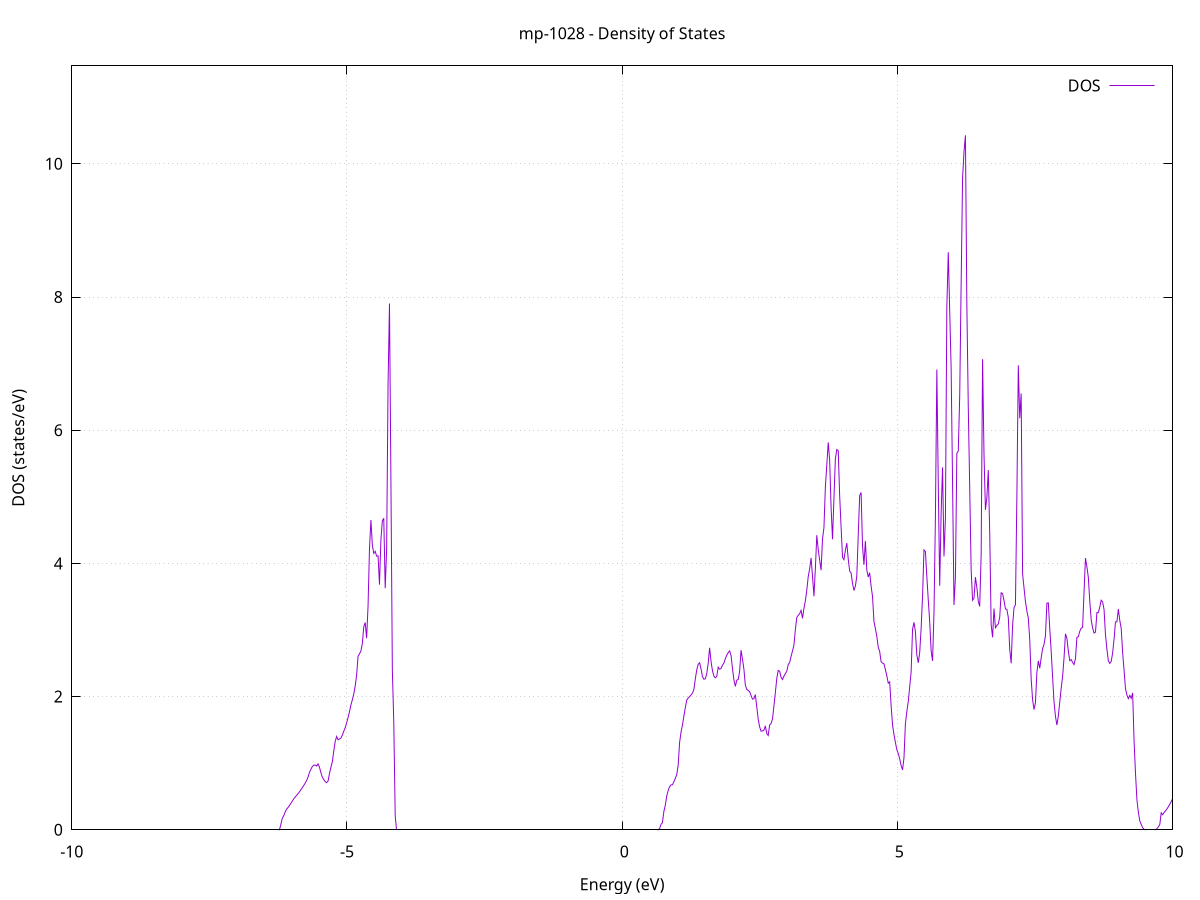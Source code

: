 set title 'mp-1028 - Density of States'
set xlabel 'Energy (eV)'
set ylabel 'DOS (states/eV)'
set grid
set xrange [-10:10]
set yrange [0:11.471]
set xzeroaxis lt -1
set terminal png size 800,600
set output 'mp-1028_dos_gnuplot.png'
plot '-' using 1:2 with lines title 'DOS'
-34.713100 0.000000
-34.687200 0.000000
-34.661200 0.000000
-34.635200 0.000000
-34.609300 0.000000
-34.583300 0.000000
-34.557300 0.000000
-34.531400 0.000000
-34.505400 0.000000
-34.479400 0.000000
-34.453500 0.000000
-34.427500 0.000000
-34.401500 0.000000
-34.375600 0.000000
-34.349600 0.000000
-34.323600 0.000000
-34.297700 0.000000
-34.271700 0.000000
-34.245700 0.000000
-34.219700 0.000000
-34.193800 0.000000
-34.167800 0.000000
-34.141800 0.000000
-34.115900 0.000000
-34.089900 0.000000
-34.063900 0.000000
-34.038000 0.000000
-34.012000 0.000000
-33.986000 0.000000
-33.960100 0.000000
-33.934100 0.000000
-33.908100 0.000000
-33.882200 0.000000
-33.856200 0.000000
-33.830200 0.000000
-33.804300 0.000000
-33.778300 0.000000
-33.752300 0.000000
-33.726400 0.000000
-33.700400 0.000000
-33.674400 0.000000
-33.648500 0.000000
-33.622500 0.000000
-33.596500 0.000000
-33.570600 0.000000
-33.544600 0.000000
-33.518600 0.000000
-33.492700 0.000000
-33.466700 0.000000
-33.440700 0.000000
-33.414800 0.000000
-33.388800 0.000000
-33.362800 0.000000
-33.336900 0.000000
-33.310900 0.000000
-33.284900 0.000000
-33.259000 0.000000
-33.233000 0.000000
-33.207000 0.000000
-33.181100 0.000000
-33.155100 0.000000
-33.129100 0.000000
-33.103200 0.000000
-33.077200 0.000000
-33.051200 0.000000
-33.025200 0.000000
-32.999300 0.000000
-32.973300 0.000000
-32.947300 0.000000
-32.921400 0.000000
-32.895400 0.000000
-32.869400 0.000000
-32.843500 0.000000
-32.817500 0.000000
-32.791500 0.000000
-32.765600 0.000000
-32.739600 0.000000
-32.713600 0.000000
-32.687700 0.000000
-32.661700 0.000000
-32.635700 0.000000
-32.609800 0.000000
-32.583800 0.000000
-32.557800 0.000000
-32.531900 0.000000
-32.505900 0.000000
-32.479900 0.000000
-32.454000 0.000000
-32.428000 0.000000
-32.402000 0.000000
-32.376100 0.000000
-32.350100 1066.499900
-32.324100 0.000000
-32.298200 0.000000
-32.272200 4.170200
-32.246200 234.002900
-32.220300 0.000000
-32.194300 1315.854600
-32.168300 93.539700
-32.142400 0.000000
-32.116400 0.000000
-32.090400 0.000000
-32.064500 0.000000
-32.038500 0.000000
-32.012500 0.000000
-31.986600 0.000000
-31.960600 0.000000
-31.934600 0.000000
-31.908600 0.000000
-31.882700 0.000000
-31.856700 0.000000
-31.830700 0.000000
-31.804800 0.000000
-31.778800 0.000000
-31.752800 0.000000
-31.726900 0.000000
-31.700900 0.000000
-31.674900 0.000000
-31.649000 0.000000
-31.623000 0.000000
-31.597000 0.000000
-31.571100 0.000000
-31.545100 0.000000
-31.519100 0.000000
-31.493200 0.000000
-31.467200 0.000000
-31.441200 0.000000
-31.415300 0.000000
-31.389300 0.000000
-31.363300 0.000000
-31.337400 0.000000
-31.311400 0.000000
-31.285400 0.000000
-31.259500 0.000000
-31.233500 0.000000
-31.207500 0.000000
-31.181600 0.000000
-31.155600 0.000000
-31.129600 0.000000
-31.103700 0.000000
-31.077700 0.000000
-31.051700 0.000000
-31.025800 0.000000
-30.999800 0.000000
-30.973800 0.000000
-30.947900 0.000000
-30.921900 0.000000
-30.895900 0.000000
-30.870000 0.000000
-30.844000 0.000000
-30.818000 0.000000
-30.792100 0.000000
-30.766100 0.000000
-30.740100 0.000000
-30.714100 0.000000
-30.688200 0.000000
-30.662200 0.000000
-30.636200 0.000000
-30.610300 0.000000
-30.584300 0.000000
-30.558300 0.000000
-30.532400 0.000000
-30.506400 0.000000
-30.480400 0.000000
-30.454500 0.000000
-30.428500 0.000000
-30.402500 0.000000
-30.376600 0.000000
-30.350600 0.000000
-30.324600 0.000000
-30.298700 0.000000
-30.272700 0.000000
-30.246700 0.000000
-30.220800 0.000000
-30.194800 0.000000
-30.168800 0.000000
-30.142900 0.000000
-30.116900 0.000000
-30.090900 0.000000
-30.065000 0.000000
-30.039000 0.000000
-30.013000 0.000000
-29.987100 0.000000
-29.961100 0.000000
-29.935100 0.000000
-29.909200 0.000000
-29.883200 0.000000
-29.857200 0.000000
-29.831300 0.000000
-29.805300 0.000000
-29.779300 0.000000
-29.753400 0.000000
-29.727400 0.000000
-29.701400 0.000000
-29.675500 0.000000
-29.649500 0.000000
-29.623500 0.000000
-29.597600 0.000000
-29.571600 0.000000
-29.545600 0.000000
-29.519600 0.000000
-29.493700 0.000000
-29.467700 0.000000
-29.441700 0.000000
-29.415800 0.000000
-29.389800 0.000000
-29.363800 0.000000
-29.337900 0.000000
-29.311900 0.000000
-29.285900 0.000000
-29.260000 0.000000
-29.234000 0.000000
-29.208000 0.000000
-29.182100 0.000000
-29.156100 0.000000
-29.130100 0.000000
-29.104200 0.000000
-29.078200 0.000000
-29.052200 0.000000
-29.026300 0.000000
-29.000300 0.000000
-28.974300 0.000000
-28.948400 0.000000
-28.922400 0.000000
-28.896400 0.000000
-28.870500 0.000000
-28.844500 0.000000
-28.818500 0.000000
-28.792600 0.000000
-28.766600 0.000000
-28.740600 0.000000
-28.714700 0.000000
-28.688700 0.000000
-28.662700 0.000000
-28.636800 0.000000
-28.610800 0.000000
-28.584800 0.000000
-28.558900 0.000000
-28.532900 0.000000
-28.506900 0.000000
-28.481000 0.000000
-28.455000 0.000000
-28.429000 0.000000
-28.403100 0.000000
-28.377100 0.000000
-28.351100 0.000000
-28.325100 0.000000
-28.299200 0.000000
-28.273200 0.000000
-28.247200 0.000000
-28.221300 0.000000
-28.195300 0.000000
-28.169300 0.000000
-28.143400 0.000000
-28.117400 0.000000
-28.091400 0.000000
-28.065500 0.000000
-28.039500 0.000000
-28.013500 0.000000
-27.987600 0.000000
-27.961600 0.000000
-27.935600 0.000000
-27.909700 0.000000
-27.883700 0.000000
-27.857700 0.000000
-27.831800 0.000000
-27.805800 0.000000
-27.779800 0.000000
-27.753900 0.000000
-27.727900 0.000000
-27.701900 0.000000
-27.676000 0.000000
-27.650000 0.000000
-27.624000 0.000000
-27.598100 0.000000
-27.572100 0.000000
-27.546100 0.000000
-27.520200 0.000000
-27.494200 0.000000
-27.468200 0.000000
-27.442300 0.000000
-27.416300 0.000000
-27.390300 0.000000
-27.364400 0.000000
-27.338400 0.000000
-27.312400 0.000000
-27.286500 0.000000
-27.260500 0.000000
-27.234500 0.000000
-27.208500 0.000000
-27.182600 0.000000
-27.156600 0.000000
-27.130600 0.000000
-27.104700 0.000000
-27.078700 0.000000
-27.052700 0.000000
-27.026800 0.000000
-27.000800 0.000000
-26.974800 0.000000
-26.948900 0.000000
-26.922900 0.000000
-26.896900 0.000000
-26.871000 0.000000
-26.845000 0.000000
-26.819000 0.000000
-26.793100 0.000000
-26.767100 0.000000
-26.741100 0.000000
-26.715200 0.000000
-26.689200 0.000000
-26.663200 0.000000
-26.637300 0.000000
-26.611300 0.000000
-26.585300 0.000000
-26.559400 0.000000
-26.533400 0.000000
-26.507400 0.000000
-26.481500 0.000000
-26.455500 0.000000
-26.429500 0.000000
-26.403600 0.000000
-26.377600 0.000000
-26.351600 0.000000
-26.325700 0.000000
-26.299700 0.000000
-26.273700 0.000000
-26.247800 0.000000
-26.221800 0.000000
-26.195800 0.000000
-26.169900 0.000000
-26.143900 0.000000
-26.117900 0.000000
-26.092000 0.000000
-26.066000 0.000000
-26.040000 0.000000
-26.014000 0.000000
-25.988100 0.000000
-25.962100 0.000000
-25.936100 0.000000
-25.910200 0.000000
-25.884200 0.000000
-25.858200 0.000000
-25.832300 0.000000
-25.806300 0.000000
-25.780300 0.000000
-25.754400 0.000000
-25.728400 0.000000
-25.702400 0.000000
-25.676500 0.000000
-25.650500 0.000000
-25.624500 0.000000
-25.598600 0.000000
-25.572600 0.000000
-25.546600 0.000000
-25.520700 0.000000
-25.494700 0.000000
-25.468700 0.000000
-25.442800 0.000000
-25.416800 0.000000
-25.390800 0.000000
-25.364900 0.000000
-25.338900 0.000000
-25.312900 0.000000
-25.287000 0.000000
-25.261000 0.000000
-25.235000 0.000000
-25.209100 0.000000
-25.183100 0.000000
-25.157100 0.000000
-25.131200 0.000000
-25.105200 0.000000
-25.079200 0.000000
-25.053300 0.000000
-25.027300 0.000000
-25.001300 0.000000
-24.975400 0.000000
-24.949400 0.000000
-24.923400 0.000000
-24.897500 0.000000
-24.871500 0.000000
-24.845500 0.000000
-24.819500 0.000000
-24.793600 0.000000
-24.767600 0.000000
-24.741600 0.000000
-24.715700 0.000000
-24.689700 0.000000
-24.663700 0.000000
-24.637800 0.000000
-24.611800 0.000000
-24.585800 0.000000
-24.559900 0.000000
-24.533900 0.000000
-24.507900 0.000000
-24.482000 0.000000
-24.456000 0.000000
-24.430000 0.000000
-24.404100 0.000000
-24.378100 0.000000
-24.352100 0.000000
-24.326200 0.000000
-24.300200 0.000000
-24.274200 0.000000
-24.248300 0.000000
-24.222300 0.000000
-24.196300 0.000000
-24.170400 0.000000
-24.144400 0.000000
-24.118400 0.000000
-24.092500 0.000000
-24.066500 0.000000
-24.040500 0.000000
-24.014600 0.000000
-23.988600 0.000000
-23.962600 0.000000
-23.936700 0.000000
-23.910700 0.000000
-23.884700 0.000000
-23.858800 0.000000
-23.832800 0.000000
-23.806800 0.000000
-23.780900 0.000000
-23.754900 0.000000
-23.728900 0.000000
-23.703000 0.000000
-23.677000 0.000000
-23.651000 0.000000
-23.625000 0.000000
-23.599100 0.000000
-23.573100 0.000000
-23.547100 0.000000
-23.521200 0.000000
-23.495200 0.000000
-23.469200 0.000000
-23.443300 0.000000
-23.417300 0.000000
-23.391300 0.000000
-23.365400 0.000000
-23.339400 0.000000
-23.313400 0.000000
-23.287500 0.000000
-23.261500 0.000000
-23.235500 0.000000
-23.209600 0.000000
-23.183600 0.000000
-23.157600 0.000000
-23.131700 0.000000
-23.105700 0.000000
-23.079700 0.000000
-23.053800 0.000000
-23.027800 0.000000
-23.001800 0.000000
-22.975900 0.000000
-22.949900 0.000000
-22.923900 0.000000
-22.898000 0.000000
-22.872000 0.000000
-22.846000 0.000000
-22.820100 0.000000
-22.794100 0.000000
-22.768100 0.000000
-22.742200 0.000000
-22.716200 0.000000
-22.690200 0.000000
-22.664300 0.000000
-22.638300 0.000000
-22.612300 0.000000
-22.586400 0.000000
-22.560400 0.000000
-22.534400 0.000000
-22.508400 0.000000
-22.482500 0.000000
-22.456500 0.000000
-22.430500 0.000000
-22.404600 0.000000
-22.378600 0.000000
-22.352600 0.000000
-22.326700 0.000000
-22.300700 0.000000
-22.274700 0.000000
-22.248800 0.000000
-22.222800 0.000000
-22.196800 0.000000
-22.170900 0.000000
-22.144900 0.000000
-22.118900 0.000000
-22.093000 0.000000
-22.067000 0.000000
-22.041000 0.000000
-22.015100 0.000000
-21.989100 0.000000
-21.963100 0.000000
-21.937200 0.000000
-21.911200 0.000000
-21.885200 0.000000
-21.859300 0.000000
-21.833300 0.000000
-21.807300 0.000000
-21.781400 0.000000
-21.755400 0.000000
-21.729400 0.000000
-21.703500 0.000000
-21.677500 0.000000
-21.651500 0.000000
-21.625600 0.000000
-21.599600 0.000000
-21.573600 0.000000
-21.547700 0.000000
-21.521700 0.000000
-21.495700 0.000000
-21.469800 0.000000
-21.443800 0.000000
-21.417800 0.000000
-21.391900 0.000000
-21.365900 0.000000
-21.339900 0.000000
-21.313900 0.000000
-21.288000 0.000000
-21.262000 0.000000
-21.236000 0.000000
-21.210100 0.000000
-21.184100 0.000000
-21.158100 0.000000
-21.132200 0.000000
-21.106200 0.000000
-21.080200 0.000000
-21.054300 0.000000
-21.028300 0.000000
-21.002300 0.000000
-20.976400 0.000000
-20.950400 0.000000
-20.924400 0.000000
-20.898500 0.000000
-20.872500 0.000000
-20.846500 0.000000
-20.820600 0.000000
-20.794600 0.000000
-20.768600 0.000000
-20.742700 0.000000
-20.716700 0.000000
-20.690700 0.000000
-20.664800 0.000000
-20.638800 0.000000
-20.612800 0.000000
-20.586900 0.000000
-20.560900 0.000000
-20.534900 0.000000
-20.509000 0.000000
-20.483000 0.000000
-20.457000 0.000000
-20.431100 0.000000
-20.405100 0.000000
-20.379100 0.000000
-20.353200 0.000000
-20.327200 0.000000
-20.301200 0.000000
-20.275300 0.000000
-20.249300 0.000000
-20.223300 0.000000
-20.197400 0.000000
-20.171400 0.000000
-20.145400 0.000000
-20.119400 0.000000
-20.093500 0.000000
-20.067500 0.000000
-20.041500 0.000000
-20.015600 0.000000
-19.989600 0.000000
-19.963600 0.000000
-19.937700 0.000000
-19.911700 0.000000
-19.885700 0.000000
-19.859800 0.000000
-19.833800 0.000000
-19.807800 0.000000
-19.781900 0.000000
-19.755900 0.000000
-19.729900 0.000000
-19.704000 0.000000
-19.678000 0.000000
-19.652000 0.000000
-19.626100 0.000000
-19.600100 0.000000
-19.574100 0.000000
-19.548200 0.000000
-19.522200 0.000000
-19.496200 0.000000
-19.470300 0.000000
-19.444300 0.000000
-19.418300 0.000000
-19.392400 0.000000
-19.366400 0.000000
-19.340400 0.000000
-19.314500 0.000000
-19.288500 0.000000
-19.262500 0.000000
-19.236600 0.000000
-19.210600 0.000000
-19.184600 0.000000
-19.158700 0.000000
-19.132700 0.000000
-19.106700 0.000000
-19.080800 0.000000
-19.054800 0.000000
-19.028800 0.000000
-19.002900 0.000000
-18.976900 0.000000
-18.950900 0.000000
-18.924900 0.000000
-18.899000 0.000000
-18.873000 0.000000
-18.847000 0.000000
-18.821100 0.000000
-18.795100 0.000000
-18.769100 0.000000
-18.743200 0.000000
-18.717200 0.000000
-18.691200 0.000000
-18.665300 0.000000
-18.639300 0.000000
-18.613300 0.000000
-18.587400 0.000000
-18.561400 0.000000
-18.535400 0.000000
-18.509500 0.000000
-18.483500 0.000000
-18.457500 0.000000
-18.431600 0.000000
-18.405600 0.000000
-18.379600 0.000000
-18.353700 0.000000
-18.327700 0.000000
-18.301700 0.000000
-18.275800 0.000000
-18.249800 0.000000
-18.223800 0.000000
-18.197900 0.000000
-18.171900 0.000000
-18.145900 0.000000
-18.120000 0.000000
-18.094000 0.000000
-18.068000 0.000000
-18.042100 0.000000
-18.016100 0.000000
-17.990100 0.000000
-17.964200 0.000000
-17.938200 0.000000
-17.912200 0.000000
-17.886300 0.000000
-17.860300 0.000000
-17.834300 0.000000
-17.808400 0.000000
-17.782400 0.000000
-17.756400 0.000000
-17.730400 0.000000
-17.704500 0.000000
-17.678500 0.000000
-17.652500 0.000000
-17.626600 0.000000
-17.600600 0.000000
-17.574600 0.000000
-17.548700 0.000000
-17.522700 0.000000
-17.496700 0.000000
-17.470800 0.000000
-17.444800 0.000000
-17.418800 0.000000
-17.392900 0.000000
-17.366900 0.000000
-17.340900 0.000000
-17.315000 0.000000
-17.289000 0.000000
-17.263000 0.000000
-17.237100 0.000000
-17.211100 0.000000
-17.185100 0.000000
-17.159200 0.000000
-17.133200 0.000000
-17.107200 0.000000
-17.081300 0.000000
-17.055300 0.000000
-17.029300 0.000000
-17.003400 0.000000
-16.977400 0.000000
-16.951400 0.000000
-16.925500 0.000000
-16.899500 0.000000
-16.873500 0.000000
-16.847600 0.000000
-16.821600 0.000000
-16.795600 0.000000
-16.769700 0.000000
-16.743700 0.000000
-16.717700 0.000000
-16.691800 0.000000
-16.665800 0.000000
-16.639800 0.000000
-16.613800 0.000000
-16.587900 0.000000
-16.561900 0.000000
-16.535900 0.000000
-16.510000 0.000000
-16.484000 0.000000
-16.458000 0.000000
-16.432100 0.000000
-16.406100 0.000000
-16.380100 0.000000
-16.354200 0.000000
-16.328200 0.000000
-16.302200 0.000000
-16.276300 0.000000
-16.250300 0.000000
-16.224300 0.000000
-16.198400 0.000000
-16.172400 0.000000
-16.146400 0.000000
-16.120500 0.000000
-16.094500 0.000000
-16.068500 0.000000
-16.042600 0.000000
-16.016600 0.000000
-15.990600 0.000000
-15.964700 0.000000
-15.938700 0.000000
-15.912700 0.000000
-15.886800 0.000000
-15.860800 0.000000
-15.834800 0.000000
-15.808900 0.000000
-15.782900 0.000000
-15.756900 0.000000
-15.731000 0.000000
-15.705000 0.000000
-15.679000 0.000000
-15.653100 0.000000
-15.627100 0.000000
-15.601100 0.000000
-15.575200 0.000000
-15.549200 0.000000
-15.523200 0.000000
-15.497300 0.000000
-15.471300 0.000000
-15.445300 0.000000
-15.419300 0.000000
-15.393400 0.000000
-15.367400 0.000000
-15.341400 0.000000
-15.315500 0.000000
-15.289500 0.000000
-15.263500 0.000000
-15.237600 0.000000
-15.211600 0.000000
-15.185600 0.000000
-15.159700 0.000000
-15.133700 0.000000
-15.107700 0.000000
-15.081800 0.000000
-15.055800 0.000000
-15.029800 0.000000
-15.003900 0.000000
-14.977900 0.000000
-14.951900 0.000000
-14.926000 0.000000
-14.900000 0.000000
-14.874000 0.000000
-14.848100 0.000000
-14.822100 0.000000
-14.796100 0.000000
-14.770200 0.000000
-14.744200 0.000000
-14.718200 0.000000
-14.692300 0.000000
-14.666300 0.000000
-14.640300 0.000000
-14.614400 0.000000
-14.588400 0.000000
-14.562400 0.000000
-14.536500 0.000000
-14.510500 0.000000
-14.484500 0.000000
-14.458600 0.000000
-14.432600 0.000000
-14.406600 0.000000
-14.380700 0.000000
-14.354700 0.000000
-14.328700 0.000000
-14.302800 0.000000
-14.276800 0.000000
-14.250800 0.000000
-14.224800 0.000000
-14.198900 0.000000
-14.172900 0.000000
-14.146900 0.000000
-14.121000 0.000000
-14.095000 0.000000
-14.069000 0.000000
-14.043100 0.000000
-14.017100 0.000000
-13.991100 0.000000
-13.965200 0.000000
-13.939200 0.000000
-13.913200 0.000000
-13.887300 0.000000
-13.861300 0.000000
-13.835300 0.000000
-13.809400 0.000000
-13.783400 0.000000
-13.757400 0.000000
-13.731500 0.000000
-13.705500 0.000000
-13.679500 0.000000
-13.653600 0.000000
-13.627600 0.000000
-13.601600 0.000000
-13.575700 0.000000
-13.549700 0.000000
-13.523700 0.000000
-13.497800 0.000000
-13.471800 0.000000
-13.445800 0.000000
-13.419900 0.000000
-13.393900 0.000000
-13.367900 0.000000
-13.342000 0.000000
-13.316000 0.000000
-13.290000 0.000000
-13.264100 0.000000
-13.238100 0.000000
-13.212100 0.000000
-13.186200 0.000000
-13.160200 0.000000
-13.134200 0.000000
-13.108300 0.000000
-13.082300 0.000000
-13.056300 0.000000
-13.030300 0.000000
-13.004400 0.000000
-12.978400 0.000000
-12.952400 0.000000
-12.926500 0.000000
-12.900500 0.000000
-12.874500 0.000000
-12.848600 0.000000
-12.822600 0.000000
-12.796600 0.000000
-12.770700 0.000000
-12.744700 0.000000
-12.718700 0.000000
-12.692800 0.000000
-12.666800 0.000000
-12.640800 0.000000
-12.614900 0.000000
-12.588900 0.000000
-12.562900 0.000000
-12.537000 0.000000
-12.511000 0.000000
-12.485000 0.000000
-12.459100 0.000000
-12.433100 0.000000
-12.407100 0.000000
-12.381200 0.000000
-12.355200 0.000000
-12.329200 0.000000
-12.303300 0.000000
-12.277300 0.000000
-12.251300 0.000000
-12.225400 0.000000
-12.199400 0.000000
-12.173400 0.000000
-12.147500 0.000000
-12.121500 0.000000
-12.095500 0.000000
-12.069600 0.000000
-12.043600 0.000000
-12.017600 0.000000
-11.991700 0.000000
-11.965700 0.000000
-11.939700 0.000000
-11.913700 0.000000
-11.887800 0.000000
-11.861800 0.000000
-11.835800 0.000000
-11.809900 0.000000
-11.783900 0.000000
-11.757900 0.000000
-11.732000 0.000000
-11.706000 0.000000
-11.680000 0.000000
-11.654100 0.000000
-11.628100 0.000000
-11.602100 0.000000
-11.576200 0.000000
-11.550200 0.000000
-11.524200 0.000000
-11.498300 0.000000
-11.472300 0.000000
-11.446300 0.000000
-11.420400 0.000000
-11.394400 0.000000
-11.368400 0.000000
-11.342500 0.000000
-11.316500 0.000000
-11.290500 0.000000
-11.264600 0.000000
-11.238600 0.000000
-11.212600 0.000000
-11.186700 0.000000
-11.160700 0.000000
-11.134700 0.000000
-11.108800 0.000000
-11.082800 0.000000
-11.056800 0.000000
-11.030900 0.000000
-11.004900 0.000000
-10.978900 0.000000
-10.953000 0.000000
-10.927000 0.000000
-10.901000 0.000000
-10.875100 0.000000
-10.849100 0.000000
-10.823100 0.000000
-10.797200 0.000000
-10.771200 0.000000
-10.745200 0.000000
-10.719200 0.000000
-10.693300 0.000000
-10.667300 0.000000
-10.641300 0.000000
-10.615400 0.000000
-10.589400 0.000000
-10.563400 0.000000
-10.537500 0.000000
-10.511500 0.000000
-10.485500 0.000000
-10.459600 0.000000
-10.433600 0.000000
-10.407600 0.000000
-10.381700 0.000000
-10.355700 0.000000
-10.329700 0.000000
-10.303800 0.000000
-10.277800 0.000000
-10.251800 0.000000
-10.225900 0.000000
-10.199900 0.000000
-10.173900 0.000000
-10.148000 0.000000
-10.122000 0.000000
-10.096000 0.000000
-10.070100 0.000000
-10.044100 0.000000
-10.018100 0.000000
-9.992200 0.000000
-9.966200 0.000000
-9.940200 0.000000
-9.914300 0.000000
-9.888300 0.000000
-9.862300 0.000000
-9.836400 0.000000
-9.810400 0.000000
-9.784400 0.000000
-9.758500 0.000000
-9.732500 0.000000
-9.706500 0.000000
-9.680600 0.000000
-9.654600 0.000000
-9.628600 0.000000
-9.602700 0.000000
-9.576700 0.000000
-9.550700 0.000000
-9.524700 0.000000
-9.498800 0.000000
-9.472800 0.000000
-9.446800 0.000000
-9.420900 0.000000
-9.394900 0.000000
-9.368900 0.000000
-9.343000 0.000000
-9.317000 0.000000
-9.291000 0.000000
-9.265100 0.000000
-9.239100 0.000000
-9.213100 0.000000
-9.187200 0.000000
-9.161200 0.000000
-9.135200 0.000000
-9.109300 0.000000
-9.083300 0.000000
-9.057300 0.000000
-9.031400 0.000000
-9.005400 0.000000
-8.979400 0.000000
-8.953500 0.000000
-8.927500 0.000000
-8.901500 0.000000
-8.875600 0.000000
-8.849600 0.000000
-8.823600 0.000000
-8.797700 0.000000
-8.771700 0.000000
-8.745700 0.000000
-8.719800 0.000000
-8.693800 0.000000
-8.667800 0.000000
-8.641900 0.000000
-8.615900 0.000000
-8.589900 0.000000
-8.564000 0.000000
-8.538000 0.000000
-8.512000 0.000000
-8.486100 0.000000
-8.460100 0.000000
-8.434100 0.000000
-8.408200 0.000000
-8.382200 0.000000
-8.356200 0.000000
-8.330200 0.000000
-8.304300 0.000000
-8.278300 0.000000
-8.252300 0.000000
-8.226400 0.000000
-8.200400 0.000000
-8.174400 0.000000
-8.148500 0.000000
-8.122500 0.000000
-8.096500 0.000000
-8.070600 0.000000
-8.044600 0.000000
-8.018600 0.000000
-7.992700 0.000000
-7.966700 0.000000
-7.940700 0.000000
-7.914800 0.000000
-7.888800 0.000000
-7.862800 0.000000
-7.836900 0.000000
-7.810900 0.000000
-7.784900 0.000000
-7.759000 0.000000
-7.733000 0.000000
-7.707000 0.000000
-7.681100 0.000000
-7.655100 0.000000
-7.629100 0.000000
-7.603200 0.000000
-7.577200 0.000000
-7.551200 0.000000
-7.525300 0.000000
-7.499300 0.000000
-7.473300 0.000000
-7.447400 0.000000
-7.421400 0.000000
-7.395400 0.000000
-7.369500 0.000000
-7.343500 0.000000
-7.317500 0.000000
-7.291600 0.000000
-7.265600 0.000000
-7.239600 0.000000
-7.213600 0.000000
-7.187700 0.000000
-7.161700 0.000000
-7.135700 0.000000
-7.109800 0.000000
-7.083800 0.000000
-7.057800 0.000000
-7.031900 0.000000
-7.005900 0.000000
-6.979900 0.000000
-6.954000 0.000000
-6.928000 0.000000
-6.902000 0.000000
-6.876100 0.000000
-6.850100 0.000000
-6.824100 0.000000
-6.798200 0.000000
-6.772200 0.000000
-6.746200 0.000000
-6.720300 0.000000
-6.694300 0.000000
-6.668300 0.000000
-6.642400 0.000000
-6.616400 0.000000
-6.590400 0.000000
-6.564500 0.000000
-6.538500 0.000000
-6.512500 0.000000
-6.486600 0.000000
-6.460600 0.000000
-6.434600 0.000000
-6.408700 0.000000
-6.382700 0.000000
-6.356700 0.000000
-6.330800 0.000000
-6.304800 0.000000
-6.278800 0.000000
-6.252900 0.000000
-6.226900 0.000100
-6.200900 0.081600
-6.175000 0.171800
-6.149000 0.211600
-6.123000 0.266000
-6.097100 0.310600
-6.071100 0.333800
-6.045100 0.365100
-6.019100 0.397100
-5.993200 0.430700
-5.967200 0.463800
-5.941200 0.490200
-5.915300 0.516000
-5.889300 0.542400
-5.863300 0.569600
-5.837400 0.600400
-5.811400 0.632000
-5.785400 0.665400
-5.759500 0.700500
-5.733500 0.739700
-5.707500 0.791500
-5.681600 0.860900
-5.655600 0.907200
-5.629600 0.949600
-5.603700 0.969000
-5.577700 0.972700
-5.551700 0.956900
-5.525800 0.988800
-5.499800 0.940100
-5.473800 0.857800
-5.447900 0.790300
-5.421900 0.754100
-5.395900 0.723900
-5.370000 0.707100
-5.344000 0.730800
-5.318000 0.843500
-5.292100 0.940000
-5.266100 1.020500
-5.240100 1.182500
-5.214200 1.326300
-5.188200 1.401200
-5.162200 1.351800
-5.136300 1.362500
-5.110300 1.375700
-5.084300 1.421500
-5.058400 1.479000
-5.032400 1.532200
-5.006400 1.605600
-4.980500 1.684100
-4.954500 1.772200
-4.928500 1.872800
-4.902600 1.952700
-4.876600 2.039500
-4.850600 2.157600
-4.824600 2.320300
-4.798700 2.604000
-4.772700 2.642200
-4.746700 2.683800
-4.720800 2.796000
-4.694800 3.047400
-4.668800 3.112400
-4.642900 2.876400
-4.616900 3.360600
-4.590900 4.217500
-4.565000 4.652700
-4.539000 4.275900
-4.513000 4.150800
-4.487100 4.181800
-4.461100 4.108700
-4.435100 4.113400
-4.409200 3.680600
-4.383200 4.353000
-4.357200 4.637800
-4.331300 4.677900
-4.305300 3.627700
-4.279300 4.204500
-4.253400 6.681500
-4.227400 7.903100
-4.201400 5.247200
-4.175500 2.399900
-4.149500 1.622000
-4.123500 0.211700
-4.097600 0.000000
-4.071600 0.000000
-4.045600 0.000000
-4.019700 0.000000
-3.993700 0.000000
-3.967700 0.000000
-3.941800 0.000000
-3.915800 0.000000
-3.889800 0.000000
-3.863900 0.000000
-3.837900 0.000000
-3.811900 0.000000
-3.786000 0.000000
-3.760000 0.000000
-3.734000 0.000000
-3.708100 0.000000
-3.682100 0.000000
-3.656100 0.000000
-3.630100 0.000000
-3.604200 0.000000
-3.578200 0.000000
-3.552200 0.000000
-3.526300 0.000000
-3.500300 0.000000
-3.474300 0.000000
-3.448400 0.000000
-3.422400 0.000000
-3.396400 0.000000
-3.370500 0.000000
-3.344500 0.000000
-3.318500 0.000000
-3.292600 0.000000
-3.266600 0.000000
-3.240600 0.000000
-3.214700 0.000000
-3.188700 0.000000
-3.162700 0.000000
-3.136800 0.000000
-3.110800 0.000000
-3.084800 0.000000
-3.058900 0.000000
-3.032900 0.000000
-3.006900 0.000000
-2.981000 0.000000
-2.955000 0.000000
-2.929000 0.000000
-2.903100 0.000000
-2.877100 0.000000
-2.851100 0.000000
-2.825200 0.000000
-2.799200 0.000000
-2.773200 0.000000
-2.747300 0.000000
-2.721300 0.000000
-2.695300 0.000000
-2.669400 0.000000
-2.643400 0.000000
-2.617400 0.000000
-2.591500 0.000000
-2.565500 0.000000
-2.539500 0.000000
-2.513500 0.000000
-2.487600 0.000000
-2.461600 0.000000
-2.435600 0.000000
-2.409700 0.000000
-2.383700 0.000000
-2.357700 0.000000
-2.331800 0.000000
-2.305800 0.000000
-2.279800 0.000000
-2.253900 0.000000
-2.227900 0.000000
-2.201900 0.000000
-2.176000 0.000000
-2.150000 0.000000
-2.124000 0.000000
-2.098100 0.000000
-2.072100 0.000000
-2.046100 0.000000
-2.020200 0.000000
-1.994200 0.000000
-1.968200 0.000000
-1.942300 0.000000
-1.916300 0.000000
-1.890300 0.000000
-1.864400 0.000000
-1.838400 0.000000
-1.812400 0.000000
-1.786500 0.000000
-1.760500 0.000000
-1.734500 0.000000
-1.708600 0.000000
-1.682600 0.000000
-1.656600 0.000000
-1.630700 0.000000
-1.604700 0.000000
-1.578700 0.000000
-1.552800 0.000000
-1.526800 0.000000
-1.500800 0.000000
-1.474900 0.000000
-1.448900 0.000000
-1.422900 0.000000
-1.397000 0.000000
-1.371000 0.000000
-1.345000 0.000000
-1.319000 0.000000
-1.293100 0.000000
-1.267100 0.000000
-1.241100 0.000000
-1.215200 0.000000
-1.189200 0.000000
-1.163200 0.000000
-1.137300 0.000000
-1.111300 0.000000
-1.085300 0.000000
-1.059400 0.000000
-1.033400 0.000000
-1.007400 0.000000
-0.981500 0.000000
-0.955500 0.000000
-0.929500 0.000000
-0.903600 0.000000
-0.877600 0.000000
-0.851600 0.000000
-0.825700 0.000000
-0.799700 0.000000
-0.773700 0.000000
-0.747800 0.000000
-0.721800 0.000000
-0.695800 0.000000
-0.669900 0.000000
-0.643900 0.000000
-0.617900 0.000000
-0.592000 0.000000
-0.566000 0.000000
-0.540000 0.000000
-0.514100 0.000000
-0.488100 0.000000
-0.462100 0.000000
-0.436200 0.000000
-0.410200 0.000000
-0.384200 0.000000
-0.358300 0.000000
-0.332300 0.000000
-0.306300 0.000000
-0.280400 0.000000
-0.254400 0.000000
-0.228400 0.000000
-0.202500 0.000000
-0.176500 0.000000
-0.150500 0.000000
-0.124500 0.000000
-0.098600 0.000000
-0.072600 0.000000
-0.046600 0.000000
-0.020700 0.000000
0.005300 0.000000
0.031300 0.000000
0.057200 0.000000
0.083200 0.000000
0.109200 0.000000
0.135100 0.000000
0.161100 0.000000
0.187100 0.000000
0.213000 0.000000
0.239000 0.000000
0.265000 0.000000
0.290900 0.000000
0.316900 0.000000
0.342900 0.000000
0.368800 0.000000
0.394800 0.000000
0.420800 0.000000
0.446700 0.000000
0.472700 0.000000
0.498700 0.000000
0.524600 0.000000
0.550600 0.000000
0.576600 0.000000
0.602500 0.000000
0.628500 0.000000
0.654500 0.000100
0.680400 0.018600
0.706400 0.081300
0.732400 0.108600
0.758300 0.276000
0.784300 0.368600
0.810300 0.507800
0.836200 0.589500
0.862200 0.647700
0.888200 0.674900
0.914100 0.675700
0.940100 0.721000
0.966100 0.772900
0.992000 0.828500
1.018000 0.970000
1.044000 1.311200
1.070000 1.468000
1.095900 1.572300
1.121900 1.709300
1.147900 1.832100
1.173800 1.948200
1.199800 1.978300
1.225800 1.999500
1.251700 2.024100
1.277700 2.050600
1.303700 2.108800
1.329600 2.265700
1.355600 2.400500
1.381600 2.484300
1.407500 2.508000
1.433500 2.415600
1.459500 2.300000
1.485400 2.259700
1.511400 2.268000
1.537400 2.345100
1.563300 2.499400
1.589300 2.732800
1.615300 2.527400
1.641200 2.387900
1.667200 2.306100
1.693200 2.281500
1.719100 2.303200
1.745100 2.440900
1.771100 2.411300
1.797000 2.421200
1.823000 2.473100
1.849000 2.502600
1.874900 2.569600
1.900900 2.622700
1.926900 2.659400
1.952800 2.686100
1.978800 2.618100
2.004800 2.421000
2.030700 2.250700
2.056700 2.153000
2.082700 2.246800
2.108600 2.256100
2.134600 2.378400
2.160600 2.697000
2.186600 2.558400
2.212500 2.412500
2.238500 2.172900
2.264500 2.105900
2.290400 2.092800
2.316400 2.074800
2.342400 2.015700
2.368300 1.960900
2.394300 1.968900
2.420300 2.030400
2.446200 1.845200
2.472200 1.660500
2.498200 1.545500
2.524100 1.480400
2.550100 1.484200
2.576100 1.495400
2.602000 1.559900
2.628000 1.444800
2.654000 1.416100
2.679900 1.574200
2.705900 1.594300
2.731900 1.663100
2.757800 1.858500
2.783800 2.060000
2.809800 2.271800
2.835700 2.392100
2.861700 2.381400
2.887700 2.288900
2.913600 2.255400
2.939600 2.306800
2.965600 2.345900
2.991500 2.379000
3.017500 2.480800
3.043500 2.511900
3.069400 2.603900
3.095400 2.685300
3.121400 2.772200
3.147300 3.005200
3.173300 3.186600
3.199300 3.220000
3.225200 3.245000
3.251200 3.295600
3.277200 3.175500
3.303100 3.322800
3.329100 3.439400
3.355100 3.596800
3.381100 3.801100
3.407000 3.919400
3.433000 4.081200
3.459000 3.804400
3.484900 3.506700
3.510900 3.922600
3.536900 4.423000
3.562800 4.207200
3.588800 4.049300
3.614800 3.898100
3.640700 4.368900
3.666700 4.535900
3.692700 5.145700
3.718600 5.478700
3.744600 5.816300
3.770600 5.547900
3.796500 4.838200
3.822500 4.362800
3.848500 4.980400
3.874400 5.569000
3.900400 5.709800
3.926400 5.692900
3.952300 5.016700
3.978300 4.546500
4.004300 4.091700
4.030200 4.057000
4.056200 4.196400
4.082200 4.304500
4.108100 4.064600
4.134100 3.883900
4.160100 3.857500
4.186000 3.699800
4.212000 3.594000
4.238000 3.658800
4.263900 3.808200
4.289900 4.421000
4.315900 5.020200
4.341800 5.064700
4.367800 4.262700
4.393800 3.978400
4.419700 4.336800
4.445700 3.898200
4.471700 3.795700
4.497600 3.859900
4.523600 3.658000
4.549600 3.502500
4.575600 3.126600
4.601500 3.019900
4.627500 2.904400
4.653500 2.742400
4.679400 2.677600
4.705400 2.523200
4.731400 2.502300
4.757300 2.490900
4.783300 2.404200
4.809300 2.313800
4.835200 2.201800
4.861200 2.220600
4.887200 1.866500
4.913100 1.575200
4.939100 1.429400
4.965100 1.312900
4.991000 1.203000
5.017000 1.144900
5.043000 1.066200
5.068900 0.964900
5.094900 0.899300
5.120900 1.080000
5.146800 1.590300
5.172800 1.776000
5.198800 1.924600
5.224700 2.145200
5.250700 2.369500
5.276700 3.010600
5.302600 3.115100
5.328600 2.972700
5.354600 2.624600
5.380500 2.507400
5.406500 2.659300
5.432500 3.024000
5.458400 3.509100
5.484400 4.201800
5.510400 4.178200
5.536300 3.802700
5.562300 3.451700
5.588300 3.126600
5.614200 2.691500
5.640200 2.535900
5.666200 3.261200
5.692100 4.691000
5.718100 6.910800
5.744100 5.200600
5.770100 3.663400
5.796000 4.757600
5.822000 5.441900
5.848000 4.105500
5.873900 4.673800
5.899900 7.861000
5.925900 8.672800
5.951800 7.794500
5.977800 6.930400
6.003800 5.204900
6.029700 3.375800
6.055700 3.789300
6.081700 5.651600
6.107600 5.688000
6.133600 6.511800
6.159600 8.201200
6.185500 9.784100
6.211500 10.179500
6.237500 10.428100
6.263400 7.890000
6.289400 6.343500
6.315400 5.132400
6.341300 3.906400
6.367300 3.446500
6.393300 3.480100
6.419200 3.794100
6.445200 3.636200
6.471200 3.431500
6.497100 3.354400
6.523100 4.123900
6.549100 7.066900
6.575000 5.634300
6.601000 4.804300
6.627000 4.985500
6.652900 5.401600
6.678900 4.459400
6.704900 3.080700
6.730800 2.890600
6.756800 3.321700
6.782800 3.034200
6.808700 3.067500
6.834700 3.091300
6.860700 3.194400
6.886700 3.558200
6.912600 3.547200
6.938600 3.442200
6.964600 3.316700
6.990500 3.308600
7.016500 3.188600
7.042500 2.710600
7.068400 2.499900
7.094400 3.068800
7.120400 3.335300
7.146300 3.379600
7.172300 5.002300
7.198300 6.974100
7.224200 6.179700
7.250200 6.552300
7.276200 3.843000
7.302100 3.632800
7.328100 3.427900
7.354100 3.285600
7.380000 3.176700
7.406000 2.858600
7.432000 2.265300
7.457900 1.954400
7.483900 1.805900
7.509900 1.906500
7.535800 2.359600
7.561800 2.536600
7.587800 2.426600
7.613700 2.578900
7.639700 2.721100
7.665700 2.783200
7.691600 2.916700
7.717600 3.401300
7.743600 3.407700
7.769500 3.023000
7.795500 2.686700
7.821500 2.292200
7.847400 1.920700
7.873400 1.702500
7.899400 1.572500
7.925300 1.707900
7.951300 1.919400
7.977300 2.120600
8.003200 2.302400
8.029200 2.578800
8.055200 2.941700
8.081200 2.876300
8.107100 2.682400
8.133100 2.539300
8.159100 2.556100
8.185000 2.511700
8.211000 2.480700
8.237000 2.569900
8.262900 2.888900
8.288900 2.899100
8.314900 2.980100
8.340800 3.027400
8.366800 3.039400
8.392800 3.572900
8.418700 4.079400
8.444700 3.948500
8.470700 3.790900
8.496600 3.437300
8.522600 3.154400
8.548600 3.031700
8.574500 2.953900
8.600500 2.967800
8.626500 3.260400
8.652400 3.261900
8.678400 3.343300
8.704400 3.446800
8.730300 3.421500
8.756300 3.307400
8.782300 2.928900
8.808200 2.713200
8.834200 2.538400
8.860200 2.497300
8.886100 2.527000
8.912100 2.655100
8.938100 2.860200
8.964000 3.121600
8.990000 3.123800
9.016000 3.315400
9.041900 3.144900
9.067900 3.025900
9.093900 2.661400
9.119800 2.396800
9.145800 2.121000
9.171800 2.022400
9.197700 1.969600
9.223700 2.017700
9.249700 1.975100
9.275700 2.054700
9.301600 1.339400
9.327600 0.848600
9.353600 0.449500
9.379500 0.265200
9.405500 0.134200
9.431500 0.082200
9.457400 0.032600
9.483400 0.008000
9.509400 0.000400
9.535300 0.000000
9.561300 0.000000
9.587300 0.000000
9.613200 0.000000
9.639200 0.000000
9.665200 0.000000
9.691100 0.000100
9.717100 0.016600
9.743100 0.043900
9.769000 0.079800
9.795000 0.254700
9.821000 0.226100
9.846900 0.258200
9.872900 0.284500
9.898900 0.312900
9.924800 0.345800
9.950800 0.382700
9.976800 0.424800
10.002700 0.467000
10.028700 0.505200
10.054700 0.548500
10.080600 0.605700
10.106600 0.673100
10.132600 0.699900
10.158500 0.714000
10.184500 0.735800
10.210500 0.756000
10.236400 0.773100
10.262400 0.777600
10.288400 0.762600
10.314300 0.754200
10.340300 0.767200
10.366300 0.779000
10.392200 0.806000
10.418200 0.815800
10.444200 0.822600
10.470200 0.862000
10.496100 0.952200
10.522100 1.011600
10.548100 1.113600
10.574000 1.173800
10.600000 1.235700
10.626000 1.287400
10.651900 1.387000
10.677900 1.419000
10.703900 1.449800
10.729800 1.461400
10.755800 1.457000
10.781800 1.439600
10.807700 1.431900
10.833700 1.434300
10.859700 1.464700
10.885600 1.533600
10.911600 1.663000
10.937600 1.819000
10.963500 1.982600
10.989500 1.998200
11.015500 1.923600
11.041400 1.930800
11.067400 1.961900
11.093400 1.955600
11.119300 1.993400
11.145300 2.016600
11.171300 2.009900
11.197200 2.006500
11.223200 1.971100
11.249200 1.960900
11.275100 1.962200
11.301100 1.972600
11.327100 2.065200
11.353000 2.040900
11.379000 2.054500
11.405000 2.099700
11.430900 2.189600
11.456900 2.123200
11.482900 2.069500
11.508800 2.058200
11.534800 2.051100
11.560800 2.054300
11.586800 2.071900
11.612700 2.148300
11.638700 2.226600
11.664700 2.366400
11.690600 2.477700
11.716600 2.589200
11.742600 2.662000
11.768500 2.550800
11.794500 2.444600
11.820500 2.348000
11.846400 2.246500
11.872400 2.225300
11.898400 2.254900
11.924300 2.302500
11.950300 2.348600
11.976300 2.287600
12.002200 2.239000
12.028200 2.210000
12.054200 2.187900
12.080100 2.217000
12.106100 2.293100
12.132100 2.346800
12.158000 2.582000
12.184000 2.538700
12.210000 2.393300
12.235900 2.262000
12.261900 2.110800
12.287900 2.007000
12.313800 2.034700
12.339800 2.024900
12.365800 2.094200
12.391700 2.293700
12.417700 2.388000
12.443700 2.557300
12.469600 2.627900
12.495600 2.677400
12.521600 2.769400
12.547500 2.931100
12.573500 3.039700
12.599500 2.927500
12.625400 2.849400
12.651400 2.795800
12.677400 2.770400
12.703300 2.876500
12.729300 2.987100
12.755300 3.051500
12.781300 3.244000
12.807200 3.289700
12.833200 3.108200
12.859200 3.013800
12.885100 2.856100
12.911100 2.813500
12.937100 2.792500
12.963000 2.874800
12.989000 3.043300
13.015000 3.273500
13.040900 3.548900
13.066900 3.725000
13.092900 3.901900
13.118800 3.978800
13.144800 3.691200
13.170800 3.316400
13.196700 3.026400
13.222700 2.949600
13.248700 2.955200
13.274600 3.057500
13.300600 3.174800
13.326600 3.219800
13.352500 3.153500
13.378500 3.036500
13.404500 2.891900
13.430400 2.675600
13.456400 2.355900
13.482400 2.094600
13.508300 1.942400
13.534300 1.747900
13.560300 1.626300
13.586200 1.376200
13.612200 1.279600
13.638200 1.160000
13.664100 1.047400
13.690100 0.979600
13.716100 0.897400
13.742000 0.822400
13.768000 0.783600
13.794000 0.733100
13.819900 0.601500
13.845900 0.456200
13.871900 0.379000
13.897800 0.347800
13.923800 0.322100
13.949800 0.284600
13.975800 0.266500
14.001700 0.248800
14.027700 0.234100
14.053700 0.220400
14.079600 0.205600
14.105600 0.187100
14.131600 0.169000
14.157500 0.148900
14.183500 0.126300
14.209500 0.105200
14.235400 0.086400
14.261400 0.065800
14.287400 0.043900
14.313300 0.021400
14.339300 0.008200
14.365300 0.000100
14.391200 0.000000
14.417200 0.000000
14.443200 0.000000
14.469100 0.000000
14.495100 0.000000
14.521100 0.000000
14.547000 0.000000
14.573000 0.000000
14.599000 0.000000
14.624900 0.000000
14.650900 0.000000
14.676900 0.000000
14.702800 0.000000
14.728800 0.000000
14.754800 0.000000
14.780700 0.000000
14.806700 0.000000
14.832700 0.000000
14.858600 0.000000
14.884600 0.000000
14.910600 0.000000
14.936500 0.000000
14.962500 0.000000
14.988500 0.000000
15.014400 0.000000
15.040400 0.000000
15.066400 0.000000
15.092300 0.000000
15.118300 0.000000
15.144300 0.000000
15.170300 0.000000
15.196200 0.000000
15.222200 0.000000
15.248200 0.000000
15.274100 0.000000
15.300100 0.000000
15.326100 0.000000
15.352000 0.000000
15.378000 0.000000
15.404000 0.000000
15.429900 0.000000
15.455900 0.000000
15.481900 0.000000
15.507800 0.000000
15.533800 0.000000
15.559800 0.000000
15.585700 0.000000
15.611700 0.000000
15.637700 0.000000
15.663600 0.000000
15.689600 0.000000
15.715600 0.000000
15.741500 0.000000
15.767500 0.000000
15.793500 0.000000
15.819400 0.000000
15.845400 0.000000
15.871400 0.000000
15.897300 0.000000
15.923300 0.000000
15.949300 0.000000
15.975200 0.000000
16.001200 0.000000
16.027200 0.000000
16.053100 0.000000
16.079100 0.000000
16.105100 0.000000
16.131000 0.000000
16.157000 0.000000
16.183000 0.000000
16.208900 0.000000
16.234900 0.000000
16.260900 0.000000
16.286900 0.000000
16.312800 0.000000
16.338800 0.000000
16.364800 0.000000
16.390700 0.000000
16.416700 0.000000
16.442700 0.000000
16.468600 0.000000
16.494600 0.000000
16.520600 0.000000
16.546500 0.000000
16.572500 0.000000
16.598500 0.000000
16.624400 0.000000
16.650400 0.000000
16.676400 0.000000
16.702300 0.000000
16.728300 0.000000
16.754300 0.000000
16.780200 0.000000
16.806200 0.000000
16.832200 0.000000
16.858100 0.000000
16.884100 0.000000
16.910100 0.000000
16.936000 0.000000
16.962000 0.000000
16.988000 0.000000
17.013900 0.000000
17.039900 0.000000
17.065900 0.000000
17.091800 0.000000
17.117800 0.000000
17.143800 0.000000
17.169700 0.000000
17.195700 0.000000
17.221700 0.000000
e

